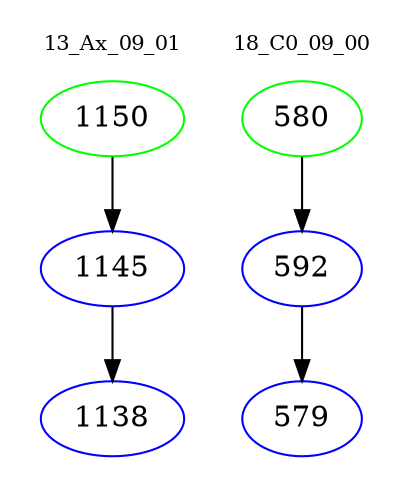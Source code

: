 digraph{
subgraph cluster_0 {
color = white
label = "13_Ax_09_01";
fontsize=10;
T0_1150 [label="1150", color="green"]
T0_1150 -> T0_1145 [color="black"]
T0_1145 [label="1145", color="blue"]
T0_1145 -> T0_1138 [color="black"]
T0_1138 [label="1138", color="blue"]
}
subgraph cluster_1 {
color = white
label = "18_C0_09_00";
fontsize=10;
T1_580 [label="580", color="green"]
T1_580 -> T1_592 [color="black"]
T1_592 [label="592", color="blue"]
T1_592 -> T1_579 [color="black"]
T1_579 [label="579", color="blue"]
}
}
